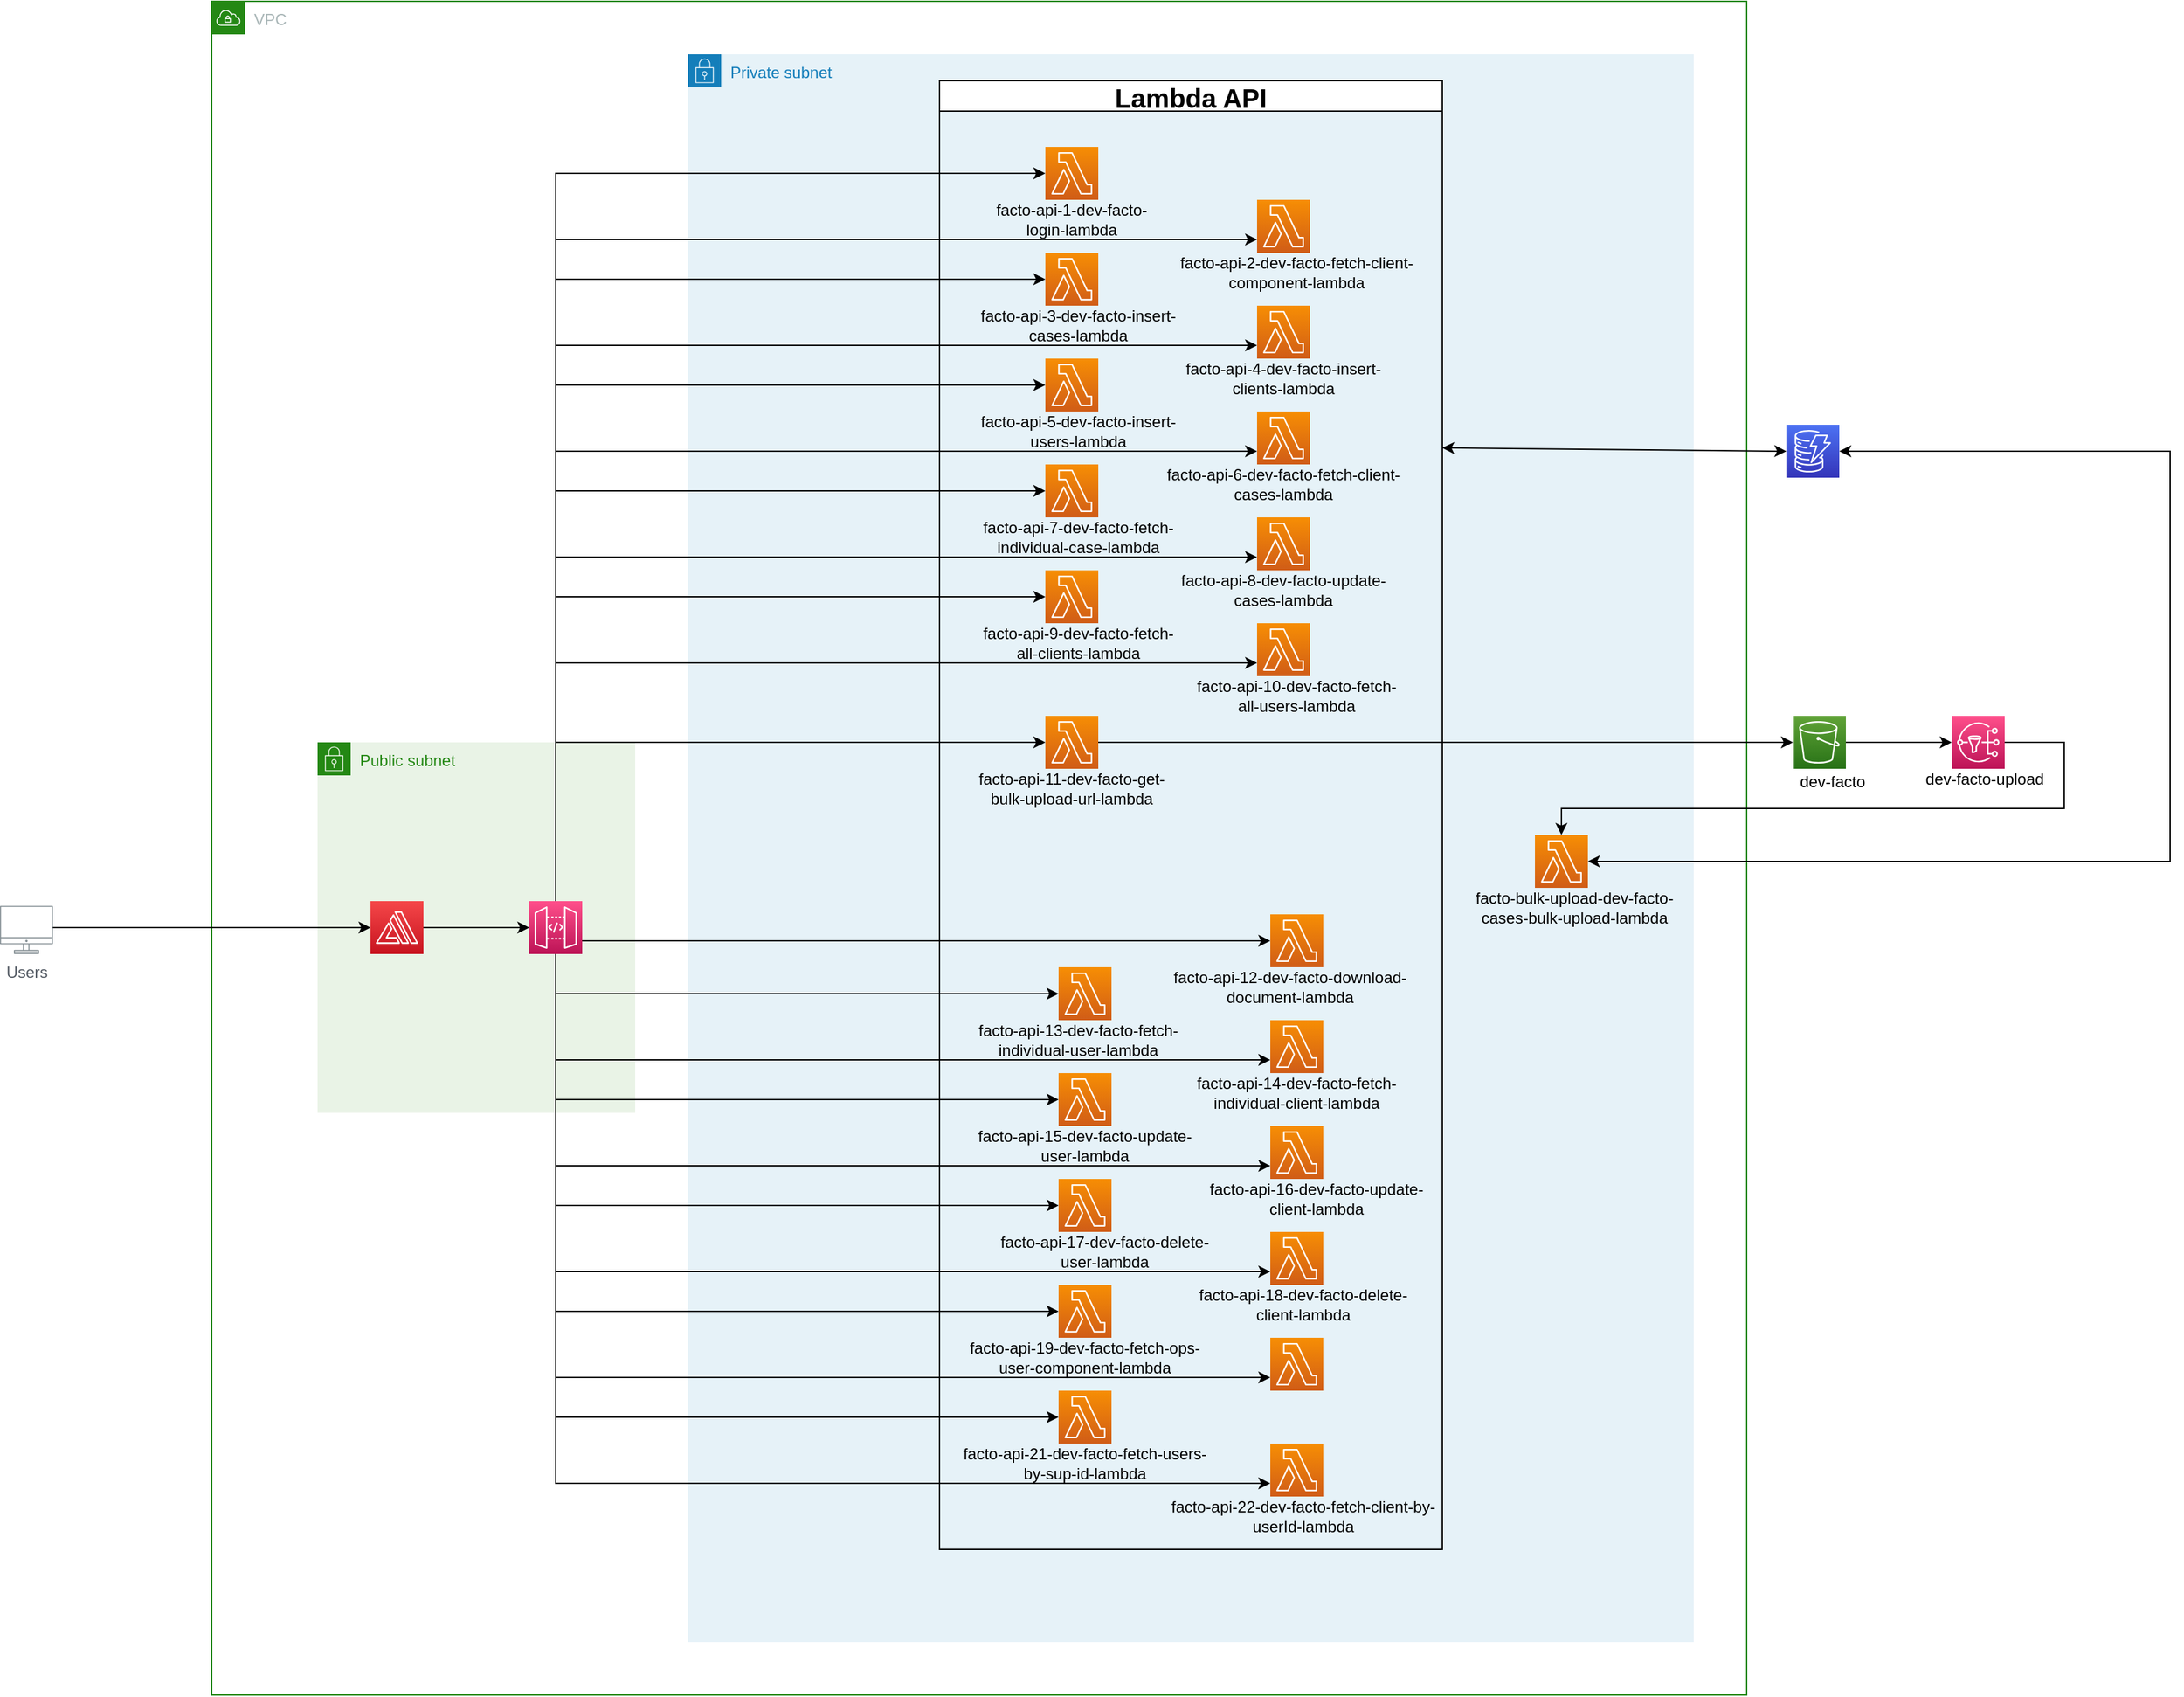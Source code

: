 <mxfile version="20.2.7" type="github">
  <diagram id="A2XSHuqJlMq8rNMNuziP" name="Page-1">
    <mxGraphModel dx="1701" dy="517" grid="1" gridSize="10" guides="1" tooltips="1" connect="1" arrows="1" fold="1" page="0" pageScale="1" pageWidth="1100" pageHeight="1100" background="#FFFFFF" math="0" shadow="0">
      <root>
        <mxCell id="0" />
        <mxCell id="1" parent="0" visible="0" />
        <mxCell id="5oaeEAeBF5l6Jmh7AZM0-11" value="" style="rounded=0;whiteSpace=wrap;html=1;fontSize=36;" parent="1" vertex="1">
          <mxGeometry x="-400" y="-160" width="2000" height="1640" as="geometry" />
        </mxCell>
        <object label="AWS" id="ZJu1gmb1K3_EzXzDdYMx-7">
          <mxCell parent="0" visible="0" />
        </object>
        <mxCell id="5oaeEAeBF5l6Jmh7AZM0-14" value="&lt;h1&gt;&lt;font style=&quot;font-size: 36px;&quot;&gt;Facto - Architecture&lt;/font&gt;&lt;/h1&gt;" style="text;strokeColor=none;fillColor=none;html=1;fontSize=24;fontStyle=1;verticalAlign=middle;align=center;" parent="ZJu1gmb1K3_EzXzDdYMx-7" vertex="1">
          <mxGeometry x="-350" y="-110" width="300" height="60" as="geometry" />
        </mxCell>
        <mxCell id="5oaeEAeBF5l6Jmh7AZM0-267" value="AWS Cloud" style="sketch=0;outlineConnect=0;gradientColor=none;html=1;whiteSpace=wrap;fontSize=12;fontStyle=0;shape=mxgraph.aws4.group;grIcon=mxgraph.aws4.group_aws_cloud;strokeColor=#AAB7B8;fillColor=none;verticalAlign=top;align=left;spacingLeft=30;fontColor=#AAB7B8;dashed=0;" parent="ZJu1gmb1K3_EzXzDdYMx-7" vertex="1">
          <mxGeometry x="-160" y="-40" width="1680" height="1440" as="geometry" />
        </mxCell>
        <object label="VPC" id="5oaeEAeBF5l6Jmh7AZM0-22">
          <mxCell parent="0" />
        </object>
        <mxCell id="5oaeEAeBF5l6Jmh7AZM0-23" value="VPC" style="points=[[0,0],[0.25,0],[0.5,0],[0.75,0],[1,0],[1,0.25],[1,0.5],[1,0.75],[1,1],[0.75,1],[0.5,1],[0.25,1],[0,1],[0,0.75],[0,0.5],[0,0.25]];outlineConnect=0;gradientColor=none;html=1;whiteSpace=wrap;fontSize=12;fontStyle=0;container=1;pointerEvents=0;collapsible=0;recursiveResize=0;shape=mxgraph.aws4.group;grIcon=mxgraph.aws4.group_vpc;strokeColor=#248814;fillColor=none;verticalAlign=top;align=left;spacingLeft=30;fontColor=#AAB7B8;dashed=0;" parent="5oaeEAeBF5l6Jmh7AZM0-22" vertex="1">
          <mxGeometry x="-80" y="40" width="1160" height="1280" as="geometry" />
        </mxCell>
        <object label="Subnet,SG" id="ZJu1gmb1K3_EzXzDdYMx-52">
          <mxCell parent="0" />
        </object>
        <mxCell id="5oaeEAeBF5l6Jmh7AZM0-32" value="Public subnet" style="points=[[0,0],[0.25,0],[0.5,0],[0.75,0],[1,0],[1,0.25],[1,0.5],[1,0.75],[1,1],[0.75,1],[0.5,1],[0.25,1],[0,1],[0,0.75],[0,0.5],[0,0.25]];outlineConnect=0;gradientColor=none;html=1;whiteSpace=wrap;fontSize=12;fontStyle=0;container=1;pointerEvents=0;collapsible=0;recursiveResize=0;shape=mxgraph.aws4.group;grIcon=mxgraph.aws4.group_security_group;grStroke=0;strokeColor=#248814;fillColor=#E9F3E6;verticalAlign=top;align=left;spacingLeft=30;fontColor=#248814;dashed=0;" parent="ZJu1gmb1K3_EzXzDdYMx-52" vertex="1">
          <mxGeometry y="600" width="240" height="280" as="geometry" />
        </mxCell>
        <mxCell id="5oaeEAeBF5l6Jmh7AZM0-33" value="Private subnet" style="points=[[0,0],[0.25,0],[0.5,0],[0.75,0],[1,0],[1,0.25],[1,0.5],[1,0.75],[1,1],[0.75,1],[0.5,1],[0.25,1],[0,1],[0,0.75],[0,0.5],[0,0.25]];outlineConnect=0;gradientColor=none;html=1;whiteSpace=wrap;fontSize=12;fontStyle=0;container=1;pointerEvents=0;collapsible=0;recursiveResize=0;shape=mxgraph.aws4.group;grIcon=mxgraph.aws4.group_security_group;grStroke=0;strokeColor=#147EBA;fillColor=#E6F2F8;verticalAlign=top;align=left;spacingLeft=30;fontColor=#147EBA;dashed=0;" parent="ZJu1gmb1K3_EzXzDdYMx-52" vertex="1">
          <mxGeometry x="280" y="80" width="760" height="1200" as="geometry" />
        </mxCell>
        <mxCell id="5oaeEAeBF5l6Jmh7AZM0-218" value="" style="sketch=0;points=[[0,0,0],[0.25,0,0],[0.5,0,0],[0.75,0,0],[1,0,0],[0,1,0],[0.25,1,0],[0.5,1,0],[0.75,1,0],[1,1,0],[0,0.25,0],[0,0.5,0],[0,0.75,0],[1,0.25,0],[1,0.5,0],[1,0.75,0]];outlineConnect=0;fontColor=#232F3E;gradientColor=#F78E04;gradientDirection=north;fillColor=#D05C17;strokeColor=#ffffff;dashed=0;verticalLabelPosition=bottom;verticalAlign=top;align=center;html=1;fontSize=12;fontStyle=0;aspect=fixed;shape=mxgraph.aws4.resourceIcon;resIcon=mxgraph.aws4.lambda;" parent="5oaeEAeBF5l6Jmh7AZM0-33" vertex="1">
          <mxGeometry x="640" y="590" width="40" height="40" as="geometry" />
        </mxCell>
        <mxCell id="5oaeEAeBF5l6Jmh7AZM0-219" value="facto-bulk-upload-dev-facto-cases-bulk-upload-lambda" style="text;html=1;strokeColor=none;fillColor=none;align=center;verticalAlign=middle;whiteSpace=wrap;rounded=0;" parent="5oaeEAeBF5l6Jmh7AZM0-33" vertex="1">
          <mxGeometry x="590" y="630" width="160" height="30" as="geometry" />
        </mxCell>
        <object label="LambdaGroup" id="5oaeEAeBF5l6Jmh7AZM0-170">
          <mxCell parent="0" />
        </object>
        <object label="FrontEnd- ApiGW" id="5oaeEAeBF5l6Jmh7AZM0-139">
          <mxCell parent="0" />
        </object>
        <mxCell id="5oaeEAeBF5l6Jmh7AZM0-153" style="edgeStyle=orthogonalEdgeStyle;rounded=0;orthogonalLoop=1;jettySize=auto;html=1;exitX=1;exitY=0.75;exitDx=0;exitDy=0;exitPerimeter=0;fontSize=36;" parent="5oaeEAeBF5l6Jmh7AZM0-139" source="5oaeEAeBF5l6Jmh7AZM0-140" target="5oaeEAeBF5l6Jmh7AZM0-114" edge="1">
          <mxGeometry relative="1" as="geometry" />
        </mxCell>
        <mxCell id="5oaeEAeBF5l6Jmh7AZM0-154" style="edgeStyle=orthogonalEdgeStyle;rounded=0;orthogonalLoop=1;jettySize=auto;html=1;exitX=0.5;exitY=1;exitDx=0;exitDy=0;exitPerimeter=0;entryX=0;entryY=0.5;entryDx=0;entryDy=0;entryPerimeter=0;fontSize=36;" parent="5oaeEAeBF5l6Jmh7AZM0-139" source="5oaeEAeBF5l6Jmh7AZM0-140" target="5oaeEAeBF5l6Jmh7AZM0-115" edge="1">
          <mxGeometry relative="1" as="geometry" />
        </mxCell>
        <mxCell id="5oaeEAeBF5l6Jmh7AZM0-155" style="edgeStyle=orthogonalEdgeStyle;rounded=0;orthogonalLoop=1;jettySize=auto;html=1;exitX=0.5;exitY=1;exitDx=0;exitDy=0;exitPerimeter=0;entryX=0;entryY=0.75;entryDx=0;entryDy=0;entryPerimeter=0;fontSize=36;" parent="5oaeEAeBF5l6Jmh7AZM0-139" source="5oaeEAeBF5l6Jmh7AZM0-140" target="5oaeEAeBF5l6Jmh7AZM0-118" edge="1">
          <mxGeometry relative="1" as="geometry" />
        </mxCell>
        <mxCell id="5oaeEAeBF5l6Jmh7AZM0-156" style="edgeStyle=orthogonalEdgeStyle;rounded=0;orthogonalLoop=1;jettySize=auto;html=1;exitX=0.5;exitY=1;exitDx=0;exitDy=0;exitPerimeter=0;entryX=0;entryY=0.5;entryDx=0;entryDy=0;entryPerimeter=0;fontSize=36;" parent="5oaeEAeBF5l6Jmh7AZM0-139" source="5oaeEAeBF5l6Jmh7AZM0-140" target="5oaeEAeBF5l6Jmh7AZM0-119" edge="1">
          <mxGeometry relative="1" as="geometry" />
        </mxCell>
        <mxCell id="5oaeEAeBF5l6Jmh7AZM0-157" style="edgeStyle=orthogonalEdgeStyle;rounded=0;orthogonalLoop=1;jettySize=auto;html=1;exitX=0.5;exitY=1;exitDx=0;exitDy=0;exitPerimeter=0;entryX=0;entryY=0.75;entryDx=0;entryDy=0;entryPerimeter=0;fontSize=36;" parent="5oaeEAeBF5l6Jmh7AZM0-139" source="5oaeEAeBF5l6Jmh7AZM0-140" target="5oaeEAeBF5l6Jmh7AZM0-120" edge="1">
          <mxGeometry relative="1" as="geometry" />
        </mxCell>
        <mxCell id="5oaeEAeBF5l6Jmh7AZM0-158" style="edgeStyle=orthogonalEdgeStyle;rounded=0;orthogonalLoop=1;jettySize=auto;html=1;exitX=0.5;exitY=1;exitDx=0;exitDy=0;exitPerimeter=0;entryX=0;entryY=0.5;entryDx=0;entryDy=0;entryPerimeter=0;fontSize=36;" parent="5oaeEAeBF5l6Jmh7AZM0-139" source="5oaeEAeBF5l6Jmh7AZM0-140" target="5oaeEAeBF5l6Jmh7AZM0-121" edge="1">
          <mxGeometry relative="1" as="geometry" />
        </mxCell>
        <mxCell id="5oaeEAeBF5l6Jmh7AZM0-159" style="edgeStyle=orthogonalEdgeStyle;rounded=0;orthogonalLoop=1;jettySize=auto;html=1;exitX=0.5;exitY=1;exitDx=0;exitDy=0;exitPerimeter=0;entryX=0;entryY=0.75;entryDx=0;entryDy=0;entryPerimeter=0;fontSize=36;" parent="5oaeEAeBF5l6Jmh7AZM0-139" source="5oaeEAeBF5l6Jmh7AZM0-140" target="5oaeEAeBF5l6Jmh7AZM0-122" edge="1">
          <mxGeometry relative="1" as="geometry" />
        </mxCell>
        <mxCell id="5oaeEAeBF5l6Jmh7AZM0-160" style="edgeStyle=orthogonalEdgeStyle;rounded=0;orthogonalLoop=1;jettySize=auto;html=1;exitX=0.5;exitY=1;exitDx=0;exitDy=0;exitPerimeter=0;entryX=0;entryY=0.5;entryDx=0;entryDy=0;entryPerimeter=0;fontSize=36;" parent="5oaeEAeBF5l6Jmh7AZM0-139" source="5oaeEAeBF5l6Jmh7AZM0-140" target="5oaeEAeBF5l6Jmh7AZM0-123" edge="1">
          <mxGeometry relative="1" as="geometry" />
        </mxCell>
        <mxCell id="5oaeEAeBF5l6Jmh7AZM0-161" style="edgeStyle=orthogonalEdgeStyle;rounded=0;orthogonalLoop=1;jettySize=auto;html=1;exitX=0.5;exitY=1;exitDx=0;exitDy=0;exitPerimeter=0;entryX=0;entryY=0.75;entryDx=0;entryDy=0;entryPerimeter=0;fontSize=36;" parent="5oaeEAeBF5l6Jmh7AZM0-139" source="5oaeEAeBF5l6Jmh7AZM0-140" target="5oaeEAeBF5l6Jmh7AZM0-116" edge="1">
          <mxGeometry relative="1" as="geometry" />
        </mxCell>
        <mxCell id="5oaeEAeBF5l6Jmh7AZM0-162" style="edgeStyle=orthogonalEdgeStyle;rounded=0;orthogonalLoop=1;jettySize=auto;html=1;exitX=0.5;exitY=1;exitDx=0;exitDy=0;exitPerimeter=0;entryX=0;entryY=0.5;entryDx=0;entryDy=0;entryPerimeter=0;fontSize=36;" parent="5oaeEAeBF5l6Jmh7AZM0-139" source="5oaeEAeBF5l6Jmh7AZM0-140" target="5oaeEAeBF5l6Jmh7AZM0-117" edge="1">
          <mxGeometry relative="1" as="geometry" />
        </mxCell>
        <mxCell id="5oaeEAeBF5l6Jmh7AZM0-163" style="edgeStyle=orthogonalEdgeStyle;rounded=0;orthogonalLoop=1;jettySize=auto;html=1;exitX=0.5;exitY=1;exitDx=0;exitDy=0;exitPerimeter=0;entryX=0;entryY=0.75;entryDx=0;entryDy=0;entryPerimeter=0;fontSize=36;" parent="5oaeEAeBF5l6Jmh7AZM0-139" source="5oaeEAeBF5l6Jmh7AZM0-140" target="5oaeEAeBF5l6Jmh7AZM0-134" edge="1">
          <mxGeometry relative="1" as="geometry" />
        </mxCell>
        <mxCell id="5oaeEAeBF5l6Jmh7AZM0-140" value="" style="sketch=0;points=[[0,0,0],[0.25,0,0],[0.5,0,0],[0.75,0,0],[1,0,0],[0,1,0],[0.25,1,0],[0.5,1,0],[0.75,1,0],[1,1,0],[0,0.25,0],[0,0.5,0],[0,0.75,0],[1,0.25,0],[1,0.5,0],[1,0.75,0]];outlineConnect=0;fontColor=#232F3E;gradientColor=#FF4F8B;gradientDirection=north;fillColor=#BC1356;strokeColor=#ffffff;dashed=0;verticalLabelPosition=bottom;verticalAlign=top;align=center;html=1;fontSize=12;fontStyle=0;aspect=fixed;shape=mxgraph.aws4.resourceIcon;resIcon=mxgraph.aws4.api_gateway;" parent="5oaeEAeBF5l6Jmh7AZM0-139" vertex="1">
          <mxGeometry x="160" y="720" width="40" height="40" as="geometry" />
        </mxCell>
        <mxCell id="5oaeEAeBF5l6Jmh7AZM0-246" style="edgeStyle=orthogonalEdgeStyle;rounded=0;orthogonalLoop=1;jettySize=auto;html=1;exitX=1;exitY=0.5;exitDx=0;exitDy=0;exitPerimeter=0;entryX=0;entryY=0.5;entryDx=0;entryDy=0;entryPerimeter=0;fontSize=36;" parent="5oaeEAeBF5l6Jmh7AZM0-139" source="5oaeEAeBF5l6Jmh7AZM0-245" target="5oaeEAeBF5l6Jmh7AZM0-140" edge="1">
          <mxGeometry relative="1" as="geometry" />
        </mxCell>
        <mxCell id="5oaeEAeBF5l6Jmh7AZM0-245" value="" style="sketch=0;points=[[0,0,0],[0.25,0,0],[0.5,0,0],[0.75,0,0],[1,0,0],[0,1,0],[0.25,1,0],[0.5,1,0],[0.75,1,0],[1,1,0],[0,0.25,0],[0,0.5,0],[0,0.75,0],[1,0.25,0],[1,0.5,0],[1,0.75,0]];outlineConnect=0;fontColor=#232F3E;gradientColor=#F54749;gradientDirection=north;fillColor=#C7131F;strokeColor=#ffffff;dashed=0;verticalLabelPosition=bottom;verticalAlign=top;align=center;html=1;fontSize=12;fontStyle=0;aspect=fixed;shape=mxgraph.aws4.resourceIcon;resIcon=mxgraph.aws4.amplify;" parent="5oaeEAeBF5l6Jmh7AZM0-139" vertex="1">
          <mxGeometry x="40" y="720" width="40" height="40" as="geometry" />
        </mxCell>
        <mxCell id="5oaeEAeBF5l6Jmh7AZM0-276" style="edgeStyle=orthogonalEdgeStyle;rounded=0;orthogonalLoop=1;jettySize=auto;html=1;entryX=0;entryY=0.5;entryDx=0;entryDy=0;entryPerimeter=0;fontSize=36;" parent="5oaeEAeBF5l6Jmh7AZM0-139" source="5oaeEAeBF5l6Jmh7AZM0-275" target="5oaeEAeBF5l6Jmh7AZM0-245" edge="1">
          <mxGeometry relative="1" as="geometry">
            <Array as="points">
              <mxPoint x="-140" y="740" />
              <mxPoint x="-140" y="740" />
            </Array>
          </mxGeometry>
        </mxCell>
        <mxCell id="5oaeEAeBF5l6Jmh7AZM0-275" value="Users" style="sketch=0;outlineConnect=0;gradientColor=none;fontColor=#545B64;strokeColor=none;fillColor=#879196;dashed=0;verticalLabelPosition=bottom;verticalAlign=top;align=center;html=1;fontSize=12;fontStyle=0;aspect=fixed;shape=mxgraph.aws4.illustration_desktop;pointerEvents=1" parent="5oaeEAeBF5l6Jmh7AZM0-139" vertex="1">
          <mxGeometry x="-240" y="723.59" width="40" height="36.41" as="geometry" />
        </mxCell>
        <object label="Lambda-api" id="ZJu1gmb1K3_EzXzDdYMx-8">
          <mxCell parent="0" />
        </object>
        <mxCell id="5oaeEAeBF5l6Jmh7AZM0-114" value="" style="sketch=0;points=[[0,0,0],[0.25,0,0],[0.5,0,0],[0.75,0,0],[1,0,0],[0,1,0],[0.25,1,0],[0.5,1,0],[0.75,1,0],[1,1,0],[0,0.25,0],[0,0.5,0],[0,0.75,0],[1,0.25,0],[1,0.5,0],[1,0.75,0]];outlineConnect=0;fontColor=#232F3E;gradientColor=#F78E04;gradientDirection=north;fillColor=#D05C17;strokeColor=#ffffff;dashed=0;verticalLabelPosition=bottom;verticalAlign=top;align=center;html=1;fontSize=12;fontStyle=0;aspect=fixed;shape=mxgraph.aws4.resourceIcon;resIcon=mxgraph.aws4.lambda;" parent="ZJu1gmb1K3_EzXzDdYMx-8" vertex="1">
          <mxGeometry x="720" y="730" width="40" height="40" as="geometry" />
        </mxCell>
        <mxCell id="5oaeEAeBF5l6Jmh7AZM0-115" value="" style="sketch=0;points=[[0,0,0],[0.25,0,0],[0.5,0,0],[0.75,0,0],[1,0,0],[0,1,0],[0.25,1,0],[0.5,1,0],[0.75,1,0],[1,1,0],[0,0.25,0],[0,0.5,0],[0,0.75,0],[1,0.25,0],[1,0.5,0],[1,0.75,0]];outlineConnect=0;fontColor=#232F3E;gradientColor=#F78E04;gradientDirection=north;fillColor=#D05C17;strokeColor=#ffffff;dashed=0;verticalLabelPosition=bottom;verticalAlign=top;align=center;html=1;fontSize=12;fontStyle=0;aspect=fixed;shape=mxgraph.aws4.resourceIcon;resIcon=mxgraph.aws4.lambda;" parent="ZJu1gmb1K3_EzXzDdYMx-8" vertex="1">
          <mxGeometry x="560" y="770" width="40" height="40" as="geometry" />
        </mxCell>
        <mxCell id="5oaeEAeBF5l6Jmh7AZM0-116" value="" style="sketch=0;points=[[0,0,0],[0.25,0,0],[0.5,0,0],[0.75,0,0],[1,0,0],[0,1,0],[0.25,1,0],[0.5,1,0],[0.75,1,0],[1,1,0],[0,0.25,0],[0,0.5,0],[0,0.75,0],[1,0.25,0],[1,0.5,0],[1,0.75,0]];outlineConnect=0;fontColor=#232F3E;gradientColor=#F78E04;gradientDirection=north;fillColor=#D05C17;strokeColor=#ffffff;dashed=0;verticalLabelPosition=bottom;verticalAlign=top;align=center;html=1;fontSize=12;fontStyle=0;aspect=fixed;shape=mxgraph.aws4.resourceIcon;resIcon=mxgraph.aws4.lambda;" parent="ZJu1gmb1K3_EzXzDdYMx-8" vertex="1">
          <mxGeometry x="720" y="1050" width="40" height="40" as="geometry" />
        </mxCell>
        <mxCell id="5oaeEAeBF5l6Jmh7AZM0-117" value="" style="sketch=0;points=[[0,0,0],[0.25,0,0],[0.5,0,0],[0.75,0,0],[1,0,0],[0,1,0],[0.25,1,0],[0.5,1,0],[0.75,1,0],[1,1,0],[0,0.25,0],[0,0.5,0],[0,0.75,0],[1,0.25,0],[1,0.5,0],[1,0.75,0]];outlineConnect=0;fontColor=#232F3E;gradientColor=#F78E04;gradientDirection=north;fillColor=#D05C17;strokeColor=#ffffff;dashed=0;verticalLabelPosition=bottom;verticalAlign=top;align=center;html=1;fontSize=12;fontStyle=0;aspect=fixed;shape=mxgraph.aws4.resourceIcon;resIcon=mxgraph.aws4.lambda;" parent="ZJu1gmb1K3_EzXzDdYMx-8" vertex="1">
          <mxGeometry x="560" y="1090" width="40" height="40" as="geometry" />
        </mxCell>
        <mxCell id="5oaeEAeBF5l6Jmh7AZM0-118" value="" style="sketch=0;points=[[0,0,0],[0.25,0,0],[0.5,0,0],[0.75,0,0],[1,0,0],[0,1,0],[0.25,1,0],[0.5,1,0],[0.75,1,0],[1,1,0],[0,0.25,0],[0,0.5,0],[0,0.75,0],[1,0.25,0],[1,0.5,0],[1,0.75,0]];outlineConnect=0;fontColor=#232F3E;gradientColor=#F78E04;gradientDirection=north;fillColor=#D05C17;strokeColor=#ffffff;dashed=0;verticalLabelPosition=bottom;verticalAlign=top;align=center;html=1;fontSize=12;fontStyle=0;aspect=fixed;shape=mxgraph.aws4.resourceIcon;resIcon=mxgraph.aws4.lambda;" parent="ZJu1gmb1K3_EzXzDdYMx-8" vertex="1">
          <mxGeometry x="720" y="810" width="40" height="40" as="geometry" />
        </mxCell>
        <mxCell id="5oaeEAeBF5l6Jmh7AZM0-119" value="" style="sketch=0;points=[[0,0,0],[0.25,0,0],[0.5,0,0],[0.75,0,0],[1,0,0],[0,1,0],[0.25,1,0],[0.5,1,0],[0.75,1,0],[1,1,0],[0,0.25,0],[0,0.5,0],[0,0.75,0],[1,0.25,0],[1,0.5,0],[1,0.75,0]];outlineConnect=0;fontColor=#232F3E;gradientColor=#F78E04;gradientDirection=north;fillColor=#D05C17;strokeColor=#ffffff;dashed=0;verticalLabelPosition=bottom;verticalAlign=top;align=center;html=1;fontSize=12;fontStyle=0;aspect=fixed;shape=mxgraph.aws4.resourceIcon;resIcon=mxgraph.aws4.lambda;" parent="ZJu1gmb1K3_EzXzDdYMx-8" vertex="1">
          <mxGeometry x="560" y="850" width="40" height="40" as="geometry" />
        </mxCell>
        <mxCell id="5oaeEAeBF5l6Jmh7AZM0-120" value="" style="sketch=0;points=[[0,0,0],[0.25,0,0],[0.5,0,0],[0.75,0,0],[1,0,0],[0,1,0],[0.25,1,0],[0.5,1,0],[0.75,1,0],[1,1,0],[0,0.25,0],[0,0.5,0],[0,0.75,0],[1,0.25,0],[1,0.5,0],[1,0.75,0]];outlineConnect=0;fontColor=#232F3E;gradientColor=#F78E04;gradientDirection=north;fillColor=#D05C17;strokeColor=#ffffff;dashed=0;verticalLabelPosition=bottom;verticalAlign=top;align=center;html=1;fontSize=12;fontStyle=0;aspect=fixed;shape=mxgraph.aws4.resourceIcon;resIcon=mxgraph.aws4.lambda;" parent="ZJu1gmb1K3_EzXzDdYMx-8" vertex="1">
          <mxGeometry x="720" y="890" width="40" height="40" as="geometry" />
        </mxCell>
        <mxCell id="5oaeEAeBF5l6Jmh7AZM0-121" value="" style="sketch=0;points=[[0,0,0],[0.25,0,0],[0.5,0,0],[0.75,0,0],[1,0,0],[0,1,0],[0.25,1,0],[0.5,1,0],[0.75,1,0],[1,1,0],[0,0.25,0],[0,0.5,0],[0,0.75,0],[1,0.25,0],[1,0.5,0],[1,0.75,0]];outlineConnect=0;fontColor=#232F3E;gradientColor=#F78E04;gradientDirection=north;fillColor=#D05C17;strokeColor=#ffffff;dashed=0;verticalLabelPosition=bottom;verticalAlign=top;align=center;html=1;fontSize=12;fontStyle=0;aspect=fixed;shape=mxgraph.aws4.resourceIcon;resIcon=mxgraph.aws4.lambda;" parent="ZJu1gmb1K3_EzXzDdYMx-8" vertex="1">
          <mxGeometry x="560" y="930" width="40" height="40" as="geometry" />
        </mxCell>
        <mxCell id="5oaeEAeBF5l6Jmh7AZM0-122" value="" style="sketch=0;points=[[0,0,0],[0.25,0,0],[0.5,0,0],[0.75,0,0],[1,0,0],[0,1,0],[0.25,1,0],[0.5,1,0],[0.75,1,0],[1,1,0],[0,0.25,0],[0,0.5,0],[0,0.75,0],[1,0.25,0],[1,0.5,0],[1,0.75,0]];outlineConnect=0;fontColor=#232F3E;gradientColor=#F78E04;gradientDirection=north;fillColor=#D05C17;strokeColor=#ffffff;dashed=0;verticalLabelPosition=bottom;verticalAlign=top;align=center;html=1;fontSize=12;fontStyle=0;aspect=fixed;shape=mxgraph.aws4.resourceIcon;resIcon=mxgraph.aws4.lambda;" parent="ZJu1gmb1K3_EzXzDdYMx-8" vertex="1">
          <mxGeometry x="720" y="970" width="40" height="40" as="geometry" />
        </mxCell>
        <mxCell id="5oaeEAeBF5l6Jmh7AZM0-123" value="" style="sketch=0;points=[[0,0,0],[0.25,0,0],[0.5,0,0],[0.75,0,0],[1,0,0],[0,1,0],[0.25,1,0],[0.5,1,0],[0.75,1,0],[1,1,0],[0,0.25,0],[0,0.5,0],[0,0.75,0],[1,0.25,0],[1,0.5,0],[1,0.75,0]];outlineConnect=0;fontColor=#232F3E;gradientColor=#F78E04;gradientDirection=north;fillColor=#D05C17;strokeColor=#ffffff;dashed=0;verticalLabelPosition=bottom;verticalAlign=top;align=center;html=1;fontSize=12;fontStyle=0;aspect=fixed;shape=mxgraph.aws4.resourceIcon;resIcon=mxgraph.aws4.lambda;" parent="ZJu1gmb1K3_EzXzDdYMx-8" vertex="1">
          <mxGeometry x="560" y="1010" width="40" height="40" as="geometry" />
        </mxCell>
        <mxCell id="5oaeEAeBF5l6Jmh7AZM0-124" value="facto-api-19-dev-facto-fetch-ops-user-component-lambda" style="text;html=1;strokeColor=none;fillColor=none;align=center;verticalAlign=middle;whiteSpace=wrap;rounded=0;" parent="ZJu1gmb1K3_EzXzDdYMx-8" vertex="1">
          <mxGeometry x="480" y="1050" width="200" height="30" as="geometry" />
        </mxCell>
        <mxCell id="5oaeEAeBF5l6Jmh7AZM0-125" value="facto-api-18-dev-facto-delete-client-lambda" style="text;html=1;strokeColor=none;fillColor=none;align=center;verticalAlign=middle;whiteSpace=wrap;rounded=0;" parent="ZJu1gmb1K3_EzXzDdYMx-8" vertex="1">
          <mxGeometry x="660" y="1010" width="170" height="30" as="geometry" />
        </mxCell>
        <mxCell id="5oaeEAeBF5l6Jmh7AZM0-126" value="facto-api-14-dev-facto-fetch-individual-client-lambda" style="text;html=1;strokeColor=none;fillColor=none;align=center;verticalAlign=middle;whiteSpace=wrap;rounded=0;" parent="ZJu1gmb1K3_EzXzDdYMx-8" vertex="1">
          <mxGeometry x="640" y="850" width="200" height="30" as="geometry" />
        </mxCell>
        <mxCell id="5oaeEAeBF5l6Jmh7AZM0-127" value="facto-api-17-dev-facto-delete-user-lambda" style="text;html=1;strokeColor=none;fillColor=none;align=center;verticalAlign=middle;whiteSpace=wrap;rounded=0;" parent="ZJu1gmb1K3_EzXzDdYMx-8" vertex="1">
          <mxGeometry x="510" y="970" width="170" height="30" as="geometry" />
        </mxCell>
        <mxCell id="5oaeEAeBF5l6Jmh7AZM0-128" value="facto-api-16-dev-facto-update-client-lambda" style="text;html=1;strokeColor=none;fillColor=none;align=center;verticalAlign=middle;whiteSpace=wrap;rounded=0;" parent="ZJu1gmb1K3_EzXzDdYMx-8" vertex="1">
          <mxGeometry x="670" y="930" width="170" height="30" as="geometry" />
        </mxCell>
        <mxCell id="5oaeEAeBF5l6Jmh7AZM0-129" value="facto-api-12-dev-facto-download-document-lambda" style="text;html=1;strokeColor=none;fillColor=none;align=center;verticalAlign=middle;whiteSpace=wrap;rounded=0;" parent="ZJu1gmb1K3_EzXzDdYMx-8" vertex="1">
          <mxGeometry x="640" y="770" width="190" height="30" as="geometry" />
        </mxCell>
        <mxCell id="5oaeEAeBF5l6Jmh7AZM0-130" value="facto-api-13-dev-facto-fetch-individual-user-lambda" style="text;html=1;strokeColor=none;fillColor=none;align=center;verticalAlign=middle;whiteSpace=wrap;rounded=0;" parent="ZJu1gmb1K3_EzXzDdYMx-8" vertex="1">
          <mxGeometry x="485" y="810" width="180" height="30" as="geometry" />
        </mxCell>
        <mxCell id="5oaeEAeBF5l6Jmh7AZM0-131" value="facto-api-15-dev-facto-update-user-lambda" style="text;html=1;strokeColor=none;fillColor=none;align=center;verticalAlign=middle;whiteSpace=wrap;rounded=0;" parent="ZJu1gmb1K3_EzXzDdYMx-8" vertex="1">
          <mxGeometry x="490" y="890" width="180" height="30" as="geometry" />
        </mxCell>
        <mxCell id="5oaeEAeBF5l6Jmh7AZM0-132" value="facto-api-21-dev-facto-fetch-users-by-sup-id-lambda" style="text;html=1;strokeColor=none;fillColor=none;align=center;verticalAlign=middle;whiteSpace=wrap;rounded=0;" parent="ZJu1gmb1K3_EzXzDdYMx-8" vertex="1">
          <mxGeometry x="480" y="1130" width="200" height="30" as="geometry" />
        </mxCell>
        <mxCell id="5oaeEAeBF5l6Jmh7AZM0-133" value="facto-api-22-dev-facto-fetch-client-by-userId-lambda" style="text;html=1;strokeColor=none;fillColor=none;align=center;verticalAlign=middle;whiteSpace=wrap;rounded=0;" parent="ZJu1gmb1K3_EzXzDdYMx-8" vertex="1">
          <mxGeometry x="640" y="1170" width="210" height="30" as="geometry" />
        </mxCell>
        <mxCell id="5oaeEAeBF5l6Jmh7AZM0-134" value="" style="sketch=0;points=[[0,0,0],[0.25,0,0],[0.5,0,0],[0.75,0,0],[1,0,0],[0,1,0],[0.25,1,0],[0.5,1,0],[0.75,1,0],[1,1,0],[0,0.25,0],[0,0.5,0],[0,0.75,0],[1,0.25,0],[1,0.5,0],[1,0.75,0]];outlineConnect=0;fontColor=#232F3E;gradientColor=#F78E04;gradientDirection=north;fillColor=#D05C17;strokeColor=#ffffff;dashed=0;verticalLabelPosition=bottom;verticalAlign=top;align=center;html=1;fontSize=12;fontStyle=0;aspect=fixed;shape=mxgraph.aws4.resourceIcon;resIcon=mxgraph.aws4.lambda;" parent="ZJu1gmb1K3_EzXzDdYMx-8" vertex="1">
          <mxGeometry x="720" y="1130" width="40" height="40" as="geometry" />
        </mxCell>
        <mxCell id="5oaeEAeBF5l6Jmh7AZM0-193" value="Lambda API" style="swimlane;fontSize=20;startSize=23;" parent="ZJu1gmb1K3_EzXzDdYMx-8" vertex="1">
          <mxGeometry x="470" y="100" width="380" height="1110" as="geometry" />
        </mxCell>
        <mxCell id="5oaeEAeBF5l6Jmh7AZM0-194" value="" style="sketch=0;points=[[0,0,0],[0.25,0,0],[0.5,0,0],[0.75,0,0],[1,0,0],[0,1,0],[0.25,1,0],[0.5,1,0],[0.75,1,0],[1,1,0],[0,0.25,0],[0,0.5,0],[0,0.75,0],[1,0.25,0],[1,0.5,0],[1,0.75,0]];outlineConnect=0;fontColor=#232F3E;gradientColor=#F78E04;gradientDirection=north;fillColor=#D05C17;strokeColor=#ffffff;dashed=0;verticalLabelPosition=bottom;verticalAlign=top;align=center;html=1;fontSize=12;fontStyle=0;aspect=fixed;shape=mxgraph.aws4.resourceIcon;resIcon=mxgraph.aws4.lambda;" parent="5oaeEAeBF5l6Jmh7AZM0-193" vertex="1">
          <mxGeometry x="80" y="50" width="40" height="40" as="geometry" />
        </mxCell>
        <mxCell id="5oaeEAeBF5l6Jmh7AZM0-195" value="" style="sketch=0;points=[[0,0,0],[0.25,0,0],[0.5,0,0],[0.75,0,0],[1,0,0],[0,1,0],[0.25,1,0],[0.5,1,0],[0.75,1,0],[1,1,0],[0,0.25,0],[0,0.5,0],[0,0.75,0],[1,0.25,0],[1,0.5,0],[1,0.75,0]];outlineConnect=0;fontColor=#232F3E;gradientColor=#F78E04;gradientDirection=north;fillColor=#D05C17;strokeColor=#ffffff;dashed=0;verticalLabelPosition=bottom;verticalAlign=top;align=center;html=1;fontSize=12;fontStyle=0;aspect=fixed;shape=mxgraph.aws4.resourceIcon;resIcon=mxgraph.aws4.lambda;" parent="5oaeEAeBF5l6Jmh7AZM0-193" vertex="1">
          <mxGeometry x="240" y="90" width="40" height="40" as="geometry" />
        </mxCell>
        <mxCell id="5oaeEAeBF5l6Jmh7AZM0-196" value="" style="sketch=0;points=[[0,0,0],[0.25,0,0],[0.5,0,0],[0.75,0,0],[1,0,0],[0,1,0],[0.25,1,0],[0.5,1,0],[0.75,1,0],[1,1,0],[0,0.25,0],[0,0.5,0],[0,0.75,0],[1,0.25,0],[1,0.5,0],[1,0.75,0]];outlineConnect=0;fontColor=#232F3E;gradientColor=#F78E04;gradientDirection=north;fillColor=#D05C17;strokeColor=#ffffff;dashed=0;verticalLabelPosition=bottom;verticalAlign=top;align=center;html=1;fontSize=12;fontStyle=0;aspect=fixed;shape=mxgraph.aws4.resourceIcon;resIcon=mxgraph.aws4.lambda;" parent="5oaeEAeBF5l6Jmh7AZM0-193" vertex="1">
          <mxGeometry x="80" y="130" width="40" height="40" as="geometry" />
        </mxCell>
        <mxCell id="5oaeEAeBF5l6Jmh7AZM0-197" value="" style="sketch=0;points=[[0,0,0],[0.25,0,0],[0.5,0,0],[0.75,0,0],[1,0,0],[0,1,0],[0.25,1,0],[0.5,1,0],[0.75,1,0],[1,1,0],[0,0.25,0],[0,0.5,0],[0,0.75,0],[1,0.25,0],[1,0.5,0],[1,0.75,0]];outlineConnect=0;fontColor=#232F3E;gradientColor=#F78E04;gradientDirection=north;fillColor=#D05C17;strokeColor=#ffffff;dashed=0;verticalLabelPosition=bottom;verticalAlign=top;align=center;html=1;fontSize=12;fontStyle=0;aspect=fixed;shape=mxgraph.aws4.resourceIcon;resIcon=mxgraph.aws4.lambda;" parent="5oaeEAeBF5l6Jmh7AZM0-193" vertex="1">
          <mxGeometry x="240" y="170" width="40" height="40" as="geometry" />
        </mxCell>
        <mxCell id="5oaeEAeBF5l6Jmh7AZM0-198" value="" style="sketch=0;points=[[0,0,0],[0.25,0,0],[0.5,0,0],[0.75,0,0],[1,0,0],[0,1,0],[0.25,1,0],[0.5,1,0],[0.75,1,0],[1,1,0],[0,0.25,0],[0,0.5,0],[0,0.75,0],[1,0.25,0],[1,0.5,0],[1,0.75,0]];outlineConnect=0;fontColor=#232F3E;gradientColor=#F78E04;gradientDirection=north;fillColor=#D05C17;strokeColor=#ffffff;dashed=0;verticalLabelPosition=bottom;verticalAlign=top;align=center;html=1;fontSize=12;fontStyle=0;aspect=fixed;shape=mxgraph.aws4.resourceIcon;resIcon=mxgraph.aws4.lambda;" parent="5oaeEAeBF5l6Jmh7AZM0-193" vertex="1">
          <mxGeometry x="80" y="210" width="40" height="40" as="geometry" />
        </mxCell>
        <mxCell id="5oaeEAeBF5l6Jmh7AZM0-199" value="" style="sketch=0;points=[[0,0,0],[0.25,0,0],[0.5,0,0],[0.75,0,0],[1,0,0],[0,1,0],[0.25,1,0],[0.5,1,0],[0.75,1,0],[1,1,0],[0,0.25,0],[0,0.5,0],[0,0.75,0],[1,0.25,0],[1,0.5,0],[1,0.75,0]];outlineConnect=0;fontColor=#232F3E;gradientColor=#F78E04;gradientDirection=north;fillColor=#D05C17;strokeColor=#ffffff;dashed=0;verticalLabelPosition=bottom;verticalAlign=top;align=center;html=1;fontSize=12;fontStyle=0;aspect=fixed;shape=mxgraph.aws4.resourceIcon;resIcon=mxgraph.aws4.lambda;" parent="5oaeEAeBF5l6Jmh7AZM0-193" vertex="1">
          <mxGeometry x="240" y="250" width="40" height="40" as="geometry" />
        </mxCell>
        <mxCell id="5oaeEAeBF5l6Jmh7AZM0-200" value="" style="sketch=0;points=[[0,0,0],[0.25,0,0],[0.5,0,0],[0.75,0,0],[1,0,0],[0,1,0],[0.25,1,0],[0.5,1,0],[0.75,1,0],[1,1,0],[0,0.25,0],[0,0.5,0],[0,0.75,0],[1,0.25,0],[1,0.5,0],[1,0.75,0]];outlineConnect=0;fontColor=#232F3E;gradientColor=#F78E04;gradientDirection=north;fillColor=#D05C17;strokeColor=#ffffff;dashed=0;verticalLabelPosition=bottom;verticalAlign=top;align=center;html=1;fontSize=12;fontStyle=0;aspect=fixed;shape=mxgraph.aws4.resourceIcon;resIcon=mxgraph.aws4.lambda;" parent="5oaeEAeBF5l6Jmh7AZM0-193" vertex="1">
          <mxGeometry x="80" y="290" width="40" height="40" as="geometry" />
        </mxCell>
        <mxCell id="5oaeEAeBF5l6Jmh7AZM0-201" value="" style="sketch=0;points=[[0,0,0],[0.25,0,0],[0.5,0,0],[0.75,0,0],[1,0,0],[0,1,0],[0.25,1,0],[0.5,1,0],[0.75,1,0],[1,1,0],[0,0.25,0],[0,0.5,0],[0,0.75,0],[1,0.25,0],[1,0.5,0],[1,0.75,0]];outlineConnect=0;fontColor=#232F3E;gradientColor=#F78E04;gradientDirection=north;fillColor=#D05C17;strokeColor=#ffffff;dashed=0;verticalLabelPosition=bottom;verticalAlign=top;align=center;html=1;fontSize=12;fontStyle=0;aspect=fixed;shape=mxgraph.aws4.resourceIcon;resIcon=mxgraph.aws4.lambda;" parent="5oaeEAeBF5l6Jmh7AZM0-193" vertex="1">
          <mxGeometry x="240" y="330" width="40" height="40" as="geometry" />
        </mxCell>
        <mxCell id="5oaeEAeBF5l6Jmh7AZM0-202" value="" style="sketch=0;points=[[0,0,0],[0.25,0,0],[0.5,0,0],[0.75,0,0],[1,0,0],[0,1,0],[0.25,1,0],[0.5,1,0],[0.75,1,0],[1,1,0],[0,0.25,0],[0,0.5,0],[0,0.75,0],[1,0.25,0],[1,0.5,0],[1,0.75,0]];outlineConnect=0;fontColor=#232F3E;gradientColor=#F78E04;gradientDirection=north;fillColor=#D05C17;strokeColor=#ffffff;dashed=0;verticalLabelPosition=bottom;verticalAlign=top;align=center;html=1;fontSize=12;fontStyle=0;aspect=fixed;shape=mxgraph.aws4.resourceIcon;resIcon=mxgraph.aws4.lambda;" parent="5oaeEAeBF5l6Jmh7AZM0-193" vertex="1">
          <mxGeometry x="80" y="370" width="40" height="40" as="geometry" />
        </mxCell>
        <mxCell id="5oaeEAeBF5l6Jmh7AZM0-203" value="" style="sketch=0;points=[[0,0,0],[0.25,0,0],[0.5,0,0],[0.75,0,0],[1,0,0],[0,1,0],[0.25,1,0],[0.5,1,0],[0.75,1,0],[1,1,0],[0,0.25,0],[0,0.5,0],[0,0.75,0],[1,0.25,0],[1,0.5,0],[1,0.75,0]];outlineConnect=0;fontColor=#232F3E;gradientColor=#F78E04;gradientDirection=north;fillColor=#D05C17;strokeColor=#ffffff;dashed=0;verticalLabelPosition=bottom;verticalAlign=top;align=center;html=1;fontSize=12;fontStyle=0;aspect=fixed;shape=mxgraph.aws4.resourceIcon;resIcon=mxgraph.aws4.lambda;" parent="5oaeEAeBF5l6Jmh7AZM0-193" vertex="1">
          <mxGeometry x="240" y="410" width="40" height="40" as="geometry" />
        </mxCell>
        <mxCell id="5oaeEAeBF5l6Jmh7AZM0-204" value="facto-api-6-dev-facto-fetch-client-cases-lambda" style="text;html=1;strokeColor=none;fillColor=none;align=center;verticalAlign=middle;whiteSpace=wrap;rounded=0;" parent="5oaeEAeBF5l6Jmh7AZM0-193" vertex="1">
          <mxGeometry x="170" y="290" width="180" height="30" as="geometry" />
        </mxCell>
        <mxCell id="5oaeEAeBF5l6Jmh7AZM0-205" value="facto-api-4-dev-facto-insert-clients-lambda" style="text;html=1;strokeColor=none;fillColor=none;align=center;verticalAlign=middle;whiteSpace=wrap;rounded=0;" parent="5oaeEAeBF5l6Jmh7AZM0-193" vertex="1">
          <mxGeometry x="170" y="210" width="180" height="30" as="geometry" />
        </mxCell>
        <mxCell id="5oaeEAeBF5l6Jmh7AZM0-206" value="facto-api-8-dev-facto-update-cases-lambda" style="text;html=1;strokeColor=none;fillColor=none;align=center;verticalAlign=middle;whiteSpace=wrap;rounded=0;" parent="5oaeEAeBF5l6Jmh7AZM0-193" vertex="1">
          <mxGeometry x="170" y="370" width="180" height="30" as="geometry" />
        </mxCell>
        <mxCell id="5oaeEAeBF5l6Jmh7AZM0-207" value="facto-api-10-dev-facto-fetch-all-users-lambda" style="text;html=1;strokeColor=none;fillColor=none;align=center;verticalAlign=middle;whiteSpace=wrap;rounded=0;" parent="5oaeEAeBF5l6Jmh7AZM0-193" vertex="1">
          <mxGeometry x="190" y="450" width="160" height="30" as="geometry" />
        </mxCell>
        <mxCell id="5oaeEAeBF5l6Jmh7AZM0-208" value="facto-api-1-dev-facto-login-lambda" style="text;html=1;strokeColor=none;fillColor=none;align=center;verticalAlign=middle;whiteSpace=wrap;rounded=0;" parent="5oaeEAeBF5l6Jmh7AZM0-193" vertex="1">
          <mxGeometry x="40" y="90" width="120" height="30" as="geometry" />
        </mxCell>
        <mxCell id="5oaeEAeBF5l6Jmh7AZM0-209" value="facto-api-3-dev-facto-insert-cases-lambda" style="text;html=1;strokeColor=none;fillColor=none;align=center;verticalAlign=middle;whiteSpace=wrap;rounded=0;" parent="5oaeEAeBF5l6Jmh7AZM0-193" vertex="1">
          <mxGeometry x="25" y="170" width="160" height="30" as="geometry" />
        </mxCell>
        <mxCell id="5oaeEAeBF5l6Jmh7AZM0-210" value="facto-api-2-dev-facto-fetch-client-component-lambda" style="text;html=1;strokeColor=none;fillColor=none;align=center;verticalAlign=middle;whiteSpace=wrap;rounded=0;" parent="5oaeEAeBF5l6Jmh7AZM0-193" vertex="1">
          <mxGeometry x="170" y="130" width="200" height="30" as="geometry" />
        </mxCell>
        <mxCell id="5oaeEAeBF5l6Jmh7AZM0-211" value="facto-api-5-dev-facto-insert-users-lambda" style="text;html=1;strokeColor=none;fillColor=none;align=center;verticalAlign=middle;whiteSpace=wrap;rounded=0;" parent="5oaeEAeBF5l6Jmh7AZM0-193" vertex="1">
          <mxGeometry x="20" y="250" width="170" height="30" as="geometry" />
        </mxCell>
        <mxCell id="5oaeEAeBF5l6Jmh7AZM0-212" value="facto-api-7-dev-facto-fetch-individual-case-lambda" style="text;html=1;strokeColor=none;fillColor=none;align=center;verticalAlign=middle;whiteSpace=wrap;rounded=0;" parent="5oaeEAeBF5l6Jmh7AZM0-193" vertex="1">
          <mxGeometry x="10" y="330" width="190" height="30" as="geometry" />
        </mxCell>
        <mxCell id="5oaeEAeBF5l6Jmh7AZM0-213" value="facto-api-9-dev-facto-fetch-all-clients-lambda" style="text;html=1;strokeColor=none;fillColor=none;align=center;verticalAlign=middle;whiteSpace=wrap;rounded=0;" parent="5oaeEAeBF5l6Jmh7AZM0-193" vertex="1">
          <mxGeometry x="25" y="410" width="160" height="30" as="geometry" />
        </mxCell>
        <mxCell id="5oaeEAeBF5l6Jmh7AZM0-256" style="edgeStyle=orthogonalEdgeStyle;rounded=0;orthogonalLoop=1;jettySize=auto;html=1;exitX=1;exitY=0.5;exitDx=0;exitDy=0;exitPerimeter=0;entryX=0;entryY=0.5;entryDx=0;entryDy=0;entryPerimeter=0;fontSize=36;" parent="5oaeEAeBF5l6Jmh7AZM0-193" source="5oaeEAeBF5l6Jmh7AZM0-214" target="5oaeEAeBF5l6Jmh7AZM0-166" edge="1">
          <mxGeometry relative="1" as="geometry">
            <mxPoint x="200" y="500" as="targetPoint" />
          </mxGeometry>
        </mxCell>
        <mxCell id="5oaeEAeBF5l6Jmh7AZM0-214" value="" style="sketch=0;points=[[0,0,0],[0.25,0,0],[0.5,0,0],[0.75,0,0],[1,0,0],[0,1,0],[0.25,1,0],[0.5,1,0],[0.75,1,0],[1,1,0],[0,0.25,0],[0,0.5,0],[0,0.75,0],[1,0.25,0],[1,0.5,0],[1,0.75,0]];outlineConnect=0;fontColor=#232F3E;gradientColor=#F78E04;gradientDirection=north;fillColor=#D05C17;strokeColor=#ffffff;dashed=0;verticalLabelPosition=bottom;verticalAlign=top;align=center;html=1;fontSize=12;fontStyle=0;aspect=fixed;shape=mxgraph.aws4.resourceIcon;resIcon=mxgraph.aws4.lambda;" parent="5oaeEAeBF5l6Jmh7AZM0-193" vertex="1">
          <mxGeometry x="80" y="480" width="40" height="40" as="geometry" />
        </mxCell>
        <mxCell id="5oaeEAeBF5l6Jmh7AZM0-215" value="facto-api-11-dev-facto-get-bulk-upload-url-lambda" style="text;html=1;strokeColor=none;fillColor=none;align=center;verticalAlign=middle;whiteSpace=wrap;rounded=0;" parent="5oaeEAeBF5l6Jmh7AZM0-193" vertex="1">
          <mxGeometry x="20" y="520" width="160" height="30" as="geometry" />
        </mxCell>
        <object label="Additional Services" id="ZJu1gmb1K3_EzXzDdYMx-106">
          <mxCell parent="0" />
        </object>
        <mxCell id="ZJu1gmb1K3_EzXzDdYMx-111" value="" style="sketch=0;points=[[0,0,0],[0.25,0,0],[0.5,0,0],[0.75,0,0],[1,0,0],[0,1,0],[0.25,1,0],[0.5,1,0],[0.75,1,0],[1,1,0],[0,0.25,0],[0,0.5,0],[0,0.75,0],[1,0.25,0],[1,0.5,0],[1,0.75,0]];outlineConnect=0;fontColor=#232F3E;gradientColor=#4D72F3;gradientDirection=north;fillColor=#3334B9;strokeColor=#ffffff;dashed=0;verticalLabelPosition=bottom;verticalAlign=top;align=center;html=1;fontSize=12;fontStyle=0;aspect=fixed;shape=mxgraph.aws4.resourceIcon;resIcon=mxgraph.aws4.dynamodb;" parent="ZJu1gmb1K3_EzXzDdYMx-106" vertex="1">
          <mxGeometry x="1110" y="360" width="40" height="40" as="geometry" />
        </mxCell>
        <mxCell id="ZJu1gmb1K3_EzXzDdYMx-123" value="" style="endArrow=classic;startArrow=classic;html=1;rounded=0;entryX=0;entryY=0.5;entryDx=0;entryDy=0;entryPerimeter=0;exitX=1;exitY=0.25;exitDx=0;exitDy=0;" parent="ZJu1gmb1K3_EzXzDdYMx-106" source="5oaeEAeBF5l6Jmh7AZM0-193" target="ZJu1gmb1K3_EzXzDdYMx-111" edge="1">
          <mxGeometry width="50" height="50" relative="1" as="geometry">
            <mxPoint x="1090" y="440" as="sourcePoint" />
            <mxPoint x="680" y="500" as="targetPoint" />
            <Array as="points" />
          </mxGeometry>
        </mxCell>
        <mxCell id="5oaeEAeBF5l6Jmh7AZM0-165" style="edgeStyle=orthogonalEdgeStyle;rounded=0;orthogonalLoop=1;jettySize=auto;html=1;exitX=1;exitY=0.5;exitDx=0;exitDy=0;exitPerimeter=0;entryX=0;entryY=0.5;entryDx=0;entryDy=0;entryPerimeter=0;" parent="ZJu1gmb1K3_EzXzDdYMx-106" source="5oaeEAeBF5l6Jmh7AZM0-166" target="5oaeEAeBF5l6Jmh7AZM0-167" edge="1">
          <mxGeometry relative="1" as="geometry" />
        </mxCell>
        <mxCell id="5oaeEAeBF5l6Jmh7AZM0-166" value="" style="sketch=0;points=[[0,0,0],[0.25,0,0],[0.5,0,0],[0.75,0,0],[1,0,0],[0,1,0],[0.25,1,0],[0.5,1,0],[0.75,1,0],[1,1,0],[0,0.25,0],[0,0.5,0],[0,0.75,0],[1,0.25,0],[1,0.5,0],[1,0.75,0]];outlineConnect=0;fontColor=#232F3E;gradientColor=#60A337;gradientDirection=north;fillColor=#277116;strokeColor=#ffffff;dashed=0;verticalLabelPosition=bottom;verticalAlign=top;align=center;html=1;fontSize=12;fontStyle=0;aspect=fixed;shape=mxgraph.aws4.resourceIcon;resIcon=mxgraph.aws4.s3;" parent="ZJu1gmb1K3_EzXzDdYMx-106" vertex="1">
          <mxGeometry x="1115" y="580" width="40" height="40" as="geometry" />
        </mxCell>
        <mxCell id="5oaeEAeBF5l6Jmh7AZM0-260" style="edgeStyle=orthogonalEdgeStyle;rounded=0;orthogonalLoop=1;jettySize=auto;html=1;exitX=1;exitY=0.5;exitDx=0;exitDy=0;exitPerimeter=0;entryX=0.5;entryY=0;entryDx=0;entryDy=0;entryPerimeter=0;fontSize=36;" parent="ZJu1gmb1K3_EzXzDdYMx-106" source="5oaeEAeBF5l6Jmh7AZM0-167" target="5oaeEAeBF5l6Jmh7AZM0-218" edge="1">
          <mxGeometry relative="1" as="geometry">
            <mxPoint x="1380" y="500" as="targetPoint" />
            <Array as="points">
              <mxPoint x="1320" y="600" />
              <mxPoint x="1320" y="650" />
              <mxPoint x="940" y="650" />
            </Array>
          </mxGeometry>
        </mxCell>
        <mxCell id="5oaeEAeBF5l6Jmh7AZM0-167" value="" style="sketch=0;points=[[0,0,0],[0.25,0,0],[0.5,0,0],[0.75,0,0],[1,0,0],[0,1,0],[0.25,1,0],[0.5,1,0],[0.75,1,0],[1,1,0],[0,0.25,0],[0,0.5,0],[0,0.75,0],[1,0.25,0],[1,0.5,0],[1,0.75,0]];outlineConnect=0;fontColor=#232F3E;gradientColor=#FF4F8B;gradientDirection=north;fillColor=#BC1356;strokeColor=#ffffff;dashed=0;verticalLabelPosition=bottom;verticalAlign=top;align=center;html=1;fontSize=12;fontStyle=0;aspect=fixed;shape=mxgraph.aws4.resourceIcon;resIcon=mxgraph.aws4.sns;" parent="ZJu1gmb1K3_EzXzDdYMx-106" vertex="1">
          <mxGeometry x="1235" y="580" width="40" height="40" as="geometry" />
        </mxCell>
        <mxCell id="5oaeEAeBF5l6Jmh7AZM0-168" value="dev-facto" style="text;html=1;strokeColor=none;fillColor=none;align=center;verticalAlign=middle;whiteSpace=wrap;rounded=0;" parent="ZJu1gmb1K3_EzXzDdYMx-106" vertex="1">
          <mxGeometry x="1090" y="615" width="110" height="30" as="geometry" />
        </mxCell>
        <mxCell id="5oaeEAeBF5l6Jmh7AZM0-169" value="dev-facto-upload" style="text;html=1;strokeColor=none;fillColor=none;align=center;verticalAlign=middle;whiteSpace=wrap;rounded=0;" parent="ZJu1gmb1K3_EzXzDdYMx-106" vertex="1">
          <mxGeometry x="1200" y="615" width="120" height="25" as="geometry" />
        </mxCell>
        <mxCell id="5oaeEAeBF5l6Jmh7AZM0-221" style="edgeStyle=orthogonalEdgeStyle;rounded=0;orthogonalLoop=1;jettySize=auto;html=1;exitX=0.5;exitY=0;exitDx=0;exitDy=0;exitPerimeter=0;entryX=0;entryY=0.5;entryDx=0;entryDy=0;entryPerimeter=0;fontSize=36;" parent="ZJu1gmb1K3_EzXzDdYMx-106" source="5oaeEAeBF5l6Jmh7AZM0-140" target="5oaeEAeBF5l6Jmh7AZM0-214" edge="1">
          <mxGeometry relative="1" as="geometry" />
        </mxCell>
        <mxCell id="5oaeEAeBF5l6Jmh7AZM0-222" style="edgeStyle=orthogonalEdgeStyle;rounded=0;orthogonalLoop=1;jettySize=auto;html=1;exitX=0.5;exitY=0;exitDx=0;exitDy=0;exitPerimeter=0;entryX=0;entryY=0.75;entryDx=0;entryDy=0;entryPerimeter=0;fontSize=36;" parent="ZJu1gmb1K3_EzXzDdYMx-106" source="5oaeEAeBF5l6Jmh7AZM0-140" target="5oaeEAeBF5l6Jmh7AZM0-203" edge="1">
          <mxGeometry relative="1" as="geometry" />
        </mxCell>
        <mxCell id="5oaeEAeBF5l6Jmh7AZM0-223" style="edgeStyle=orthogonalEdgeStyle;rounded=0;orthogonalLoop=1;jettySize=auto;html=1;exitX=0.5;exitY=0;exitDx=0;exitDy=0;exitPerimeter=0;entryX=0;entryY=0.5;entryDx=0;entryDy=0;entryPerimeter=0;fontSize=36;" parent="ZJu1gmb1K3_EzXzDdYMx-106" source="5oaeEAeBF5l6Jmh7AZM0-140" target="5oaeEAeBF5l6Jmh7AZM0-202" edge="1">
          <mxGeometry relative="1" as="geometry" />
        </mxCell>
        <mxCell id="5oaeEAeBF5l6Jmh7AZM0-224" style="edgeStyle=orthogonalEdgeStyle;rounded=0;orthogonalLoop=1;jettySize=auto;html=1;exitX=0.5;exitY=0;exitDx=0;exitDy=0;exitPerimeter=0;entryX=0;entryY=0.75;entryDx=0;entryDy=0;entryPerimeter=0;fontSize=36;" parent="ZJu1gmb1K3_EzXzDdYMx-106" source="5oaeEAeBF5l6Jmh7AZM0-140" target="5oaeEAeBF5l6Jmh7AZM0-201" edge="1">
          <mxGeometry relative="1" as="geometry" />
        </mxCell>
        <mxCell id="5oaeEAeBF5l6Jmh7AZM0-226" style="edgeStyle=orthogonalEdgeStyle;rounded=0;orthogonalLoop=1;jettySize=auto;html=1;exitX=0.5;exitY=0;exitDx=0;exitDy=0;exitPerimeter=0;entryX=0;entryY=0.5;entryDx=0;entryDy=0;entryPerimeter=0;fontSize=36;" parent="ZJu1gmb1K3_EzXzDdYMx-106" source="5oaeEAeBF5l6Jmh7AZM0-140" target="5oaeEAeBF5l6Jmh7AZM0-200" edge="1">
          <mxGeometry relative="1" as="geometry" />
        </mxCell>
        <mxCell id="5oaeEAeBF5l6Jmh7AZM0-227" style="edgeStyle=orthogonalEdgeStyle;rounded=0;orthogonalLoop=1;jettySize=auto;html=1;exitX=0.5;exitY=0;exitDx=0;exitDy=0;exitPerimeter=0;entryX=0;entryY=0.75;entryDx=0;entryDy=0;entryPerimeter=0;fontSize=36;" parent="ZJu1gmb1K3_EzXzDdYMx-106" source="5oaeEAeBF5l6Jmh7AZM0-140" target="5oaeEAeBF5l6Jmh7AZM0-199" edge="1">
          <mxGeometry relative="1" as="geometry" />
        </mxCell>
        <mxCell id="5oaeEAeBF5l6Jmh7AZM0-228" style="edgeStyle=orthogonalEdgeStyle;rounded=0;orthogonalLoop=1;jettySize=auto;html=1;exitX=0.5;exitY=0;exitDx=0;exitDy=0;exitPerimeter=0;entryX=0;entryY=0.5;entryDx=0;entryDy=0;entryPerimeter=0;fontSize=36;" parent="ZJu1gmb1K3_EzXzDdYMx-106" source="5oaeEAeBF5l6Jmh7AZM0-140" target="5oaeEAeBF5l6Jmh7AZM0-198" edge="1">
          <mxGeometry relative="1" as="geometry" />
        </mxCell>
        <mxCell id="5oaeEAeBF5l6Jmh7AZM0-229" style="edgeStyle=orthogonalEdgeStyle;rounded=0;orthogonalLoop=1;jettySize=auto;html=1;exitX=0.5;exitY=0;exitDx=0;exitDy=0;exitPerimeter=0;entryX=0;entryY=0.75;entryDx=0;entryDy=0;entryPerimeter=0;fontSize=36;" parent="ZJu1gmb1K3_EzXzDdYMx-106" source="5oaeEAeBF5l6Jmh7AZM0-140" target="5oaeEAeBF5l6Jmh7AZM0-197" edge="1">
          <mxGeometry relative="1" as="geometry" />
        </mxCell>
        <mxCell id="5oaeEAeBF5l6Jmh7AZM0-230" style="edgeStyle=orthogonalEdgeStyle;rounded=0;orthogonalLoop=1;jettySize=auto;html=1;exitX=0.5;exitY=0;exitDx=0;exitDy=0;exitPerimeter=0;entryX=0;entryY=0.5;entryDx=0;entryDy=0;entryPerimeter=0;fontSize=36;" parent="ZJu1gmb1K3_EzXzDdYMx-106" source="5oaeEAeBF5l6Jmh7AZM0-140" target="5oaeEAeBF5l6Jmh7AZM0-196" edge="1">
          <mxGeometry relative="1" as="geometry" />
        </mxCell>
        <mxCell id="5oaeEAeBF5l6Jmh7AZM0-231" style="edgeStyle=orthogonalEdgeStyle;rounded=0;orthogonalLoop=1;jettySize=auto;html=1;exitX=0.5;exitY=0;exitDx=0;exitDy=0;exitPerimeter=0;entryX=0;entryY=0.75;entryDx=0;entryDy=0;entryPerimeter=0;fontSize=36;" parent="ZJu1gmb1K3_EzXzDdYMx-106" source="5oaeEAeBF5l6Jmh7AZM0-140" target="5oaeEAeBF5l6Jmh7AZM0-195" edge="1">
          <mxGeometry relative="1" as="geometry" />
        </mxCell>
        <mxCell id="5oaeEAeBF5l6Jmh7AZM0-232" style="edgeStyle=orthogonalEdgeStyle;rounded=0;orthogonalLoop=1;jettySize=auto;html=1;exitX=0.5;exitY=0;exitDx=0;exitDy=0;exitPerimeter=0;entryX=0;entryY=0.5;entryDx=0;entryDy=0;entryPerimeter=0;fontSize=36;" parent="ZJu1gmb1K3_EzXzDdYMx-106" source="5oaeEAeBF5l6Jmh7AZM0-140" target="5oaeEAeBF5l6Jmh7AZM0-194" edge="1">
          <mxGeometry relative="1" as="geometry" />
        </mxCell>
        <mxCell id="U5eKcp7wUO78Bo_lfxZP-2" value="" style="endArrow=classic;startArrow=classic;html=1;rounded=0;fontSize=36;exitX=1;exitY=0.5;exitDx=0;exitDy=0;exitPerimeter=0;entryX=1;entryY=0.5;entryDx=0;entryDy=0;entryPerimeter=0;" parent="ZJu1gmb1K3_EzXzDdYMx-106" source="ZJu1gmb1K3_EzXzDdYMx-111" target="5oaeEAeBF5l6Jmh7AZM0-218" edge="1">
          <mxGeometry width="50" height="50" relative="1" as="geometry">
            <mxPoint x="1220" y="400" as="sourcePoint" />
            <mxPoint x="1270" y="350" as="targetPoint" />
            <Array as="points">
              <mxPoint x="1400" y="380" />
              <mxPoint x="1400" y="690" />
            </Array>
          </mxGeometry>
        </mxCell>
      </root>
    </mxGraphModel>
  </diagram>
</mxfile>
